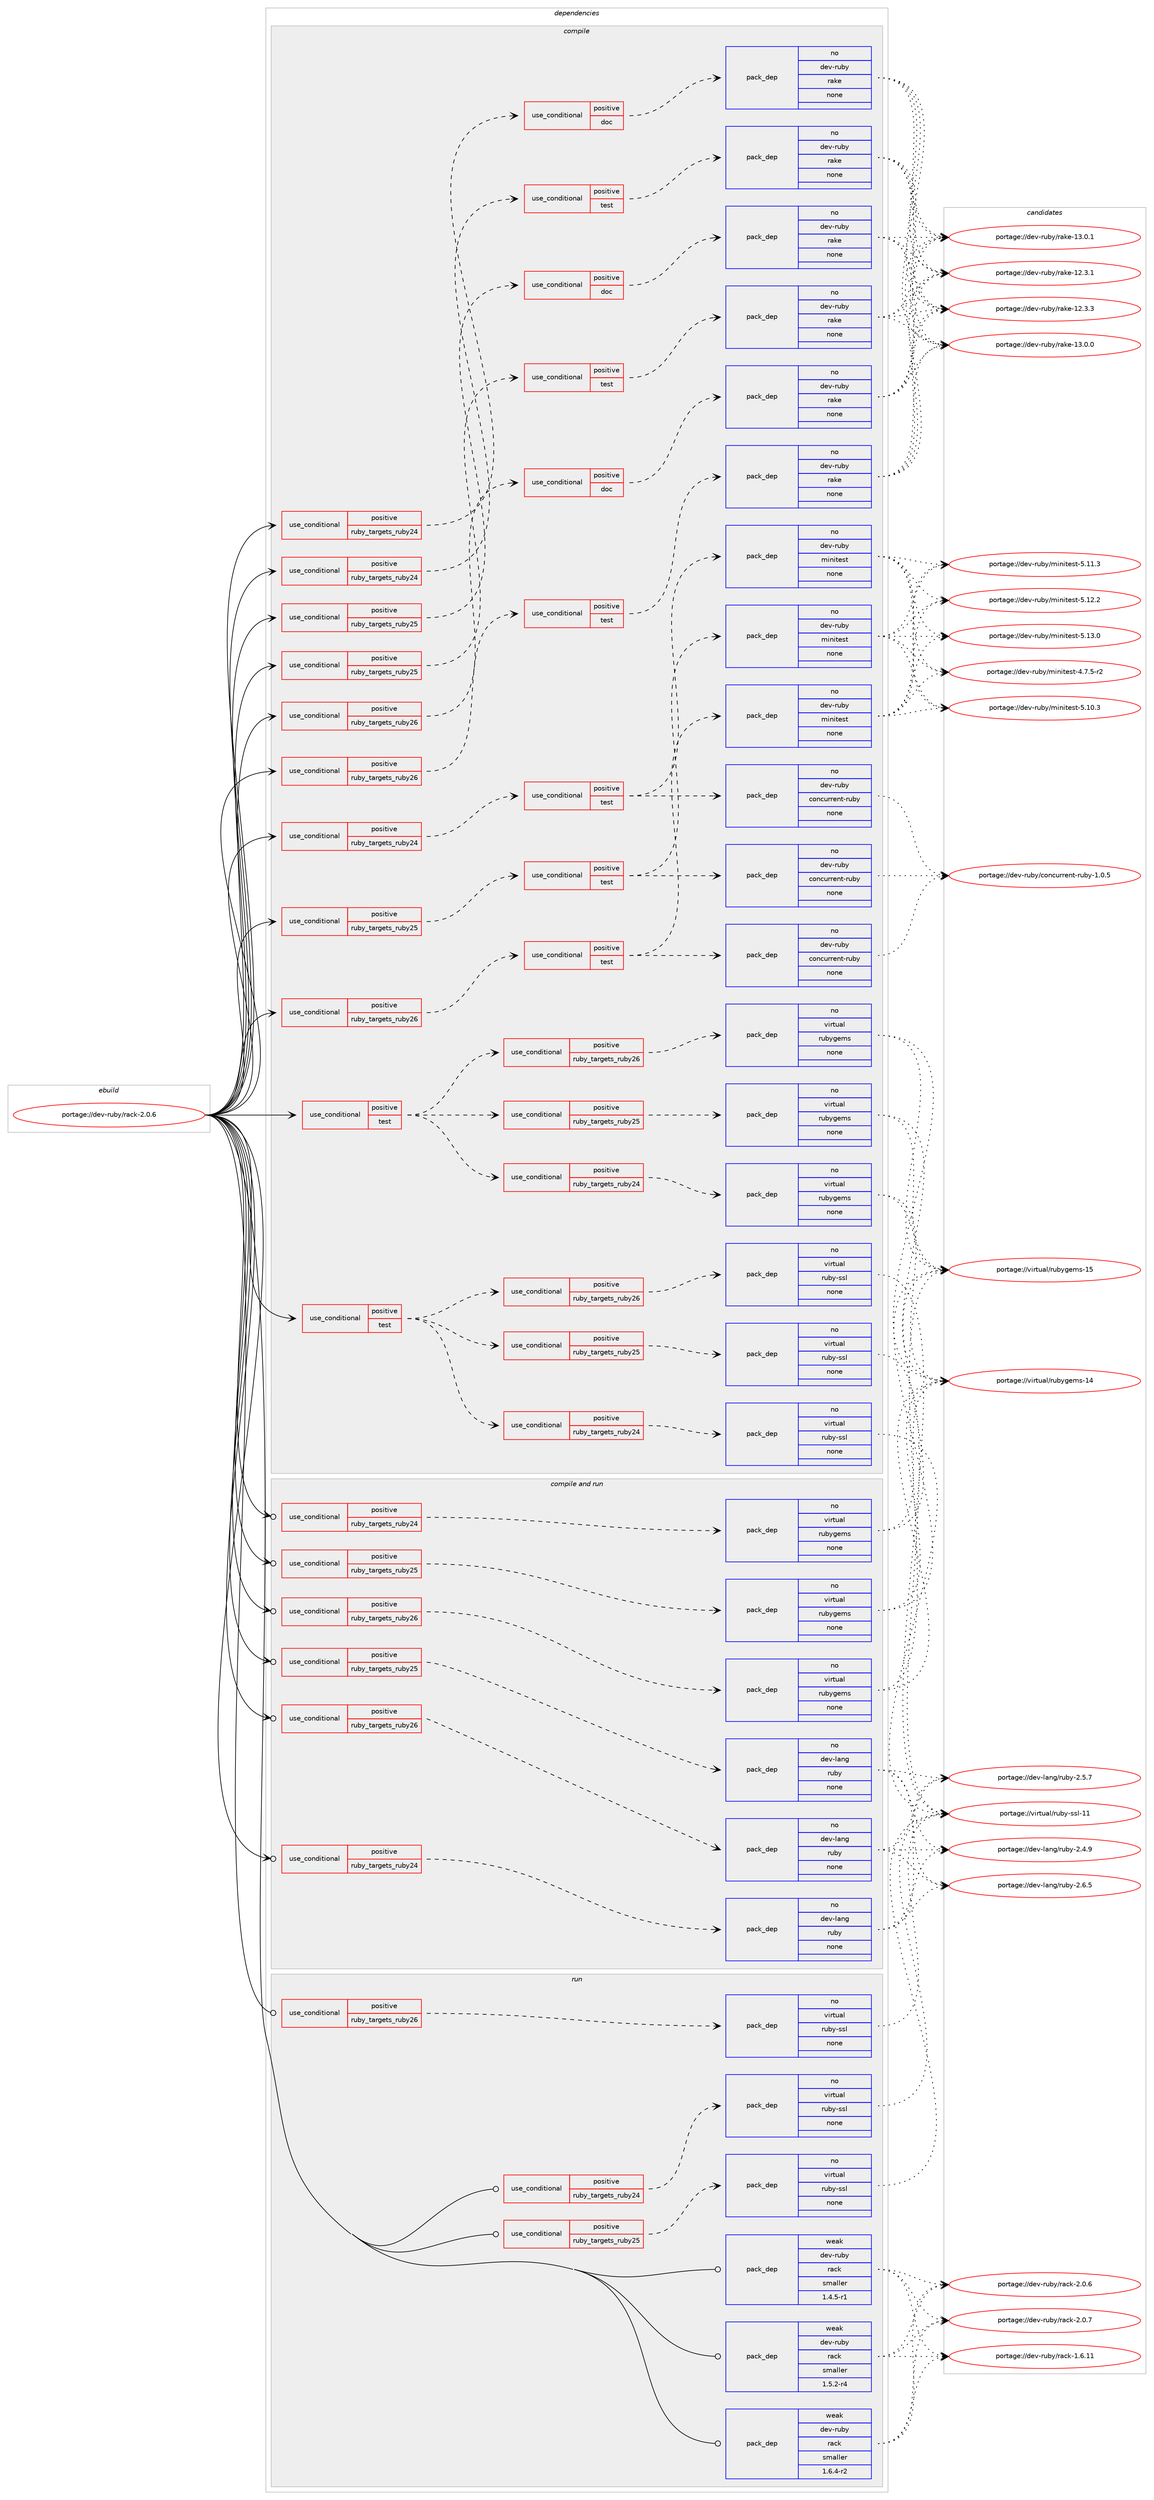 digraph prolog {

# *************
# Graph options
# *************

newrank=true;
concentrate=true;
compound=true;
graph [rankdir=LR,fontname=Helvetica,fontsize=10,ranksep=1.5];#, ranksep=2.5, nodesep=0.2];
edge  [arrowhead=vee];
node  [fontname=Helvetica,fontsize=10];

# **********
# The ebuild
# **********

subgraph cluster_leftcol {
color=gray;
rank=same;
label=<<i>ebuild</i>>;
id [label="portage://dev-ruby/rack-2.0.6", color=red, width=4, href="../dev-ruby/rack-2.0.6.svg"];
}

# ****************
# The dependencies
# ****************

subgraph cluster_midcol {
color=gray;
label=<<i>dependencies</i>>;
subgraph cluster_compile {
fillcolor="#eeeeee";
style=filled;
label=<<i>compile</i>>;
subgraph cond59707 {
dependency235460 [label=<<TABLE BORDER="0" CELLBORDER="1" CELLSPACING="0" CELLPADDING="4"><TR><TD ROWSPAN="3" CELLPADDING="10">use_conditional</TD></TR><TR><TD>positive</TD></TR><TR><TD>ruby_targets_ruby24</TD></TR></TABLE>>, shape=none, color=red];
subgraph cond59708 {
dependency235461 [label=<<TABLE BORDER="0" CELLBORDER="1" CELLSPACING="0" CELLPADDING="4"><TR><TD ROWSPAN="3" CELLPADDING="10">use_conditional</TD></TR><TR><TD>positive</TD></TR><TR><TD>doc</TD></TR></TABLE>>, shape=none, color=red];
subgraph pack172210 {
dependency235462 [label=<<TABLE BORDER="0" CELLBORDER="1" CELLSPACING="0" CELLPADDING="4" WIDTH="220"><TR><TD ROWSPAN="6" CELLPADDING="30">pack_dep</TD></TR><TR><TD WIDTH="110">no</TD></TR><TR><TD>dev-ruby</TD></TR><TR><TD>rake</TD></TR><TR><TD>none</TD></TR><TR><TD></TD></TR></TABLE>>, shape=none, color=blue];
}
dependency235461:e -> dependency235462:w [weight=20,style="dashed",arrowhead="vee"];
}
dependency235460:e -> dependency235461:w [weight=20,style="dashed",arrowhead="vee"];
}
id:e -> dependency235460:w [weight=20,style="solid",arrowhead="vee"];
subgraph cond59709 {
dependency235463 [label=<<TABLE BORDER="0" CELLBORDER="1" CELLSPACING="0" CELLPADDING="4"><TR><TD ROWSPAN="3" CELLPADDING="10">use_conditional</TD></TR><TR><TD>positive</TD></TR><TR><TD>ruby_targets_ruby24</TD></TR></TABLE>>, shape=none, color=red];
subgraph cond59710 {
dependency235464 [label=<<TABLE BORDER="0" CELLBORDER="1" CELLSPACING="0" CELLPADDING="4"><TR><TD ROWSPAN="3" CELLPADDING="10">use_conditional</TD></TR><TR><TD>positive</TD></TR><TR><TD>test</TD></TR></TABLE>>, shape=none, color=red];
subgraph pack172211 {
dependency235465 [label=<<TABLE BORDER="0" CELLBORDER="1" CELLSPACING="0" CELLPADDING="4" WIDTH="220"><TR><TD ROWSPAN="6" CELLPADDING="30">pack_dep</TD></TR><TR><TD WIDTH="110">no</TD></TR><TR><TD>dev-ruby</TD></TR><TR><TD>minitest</TD></TR><TR><TD>none</TD></TR><TR><TD></TD></TR></TABLE>>, shape=none, color=blue];
}
dependency235464:e -> dependency235465:w [weight=20,style="dashed",arrowhead="vee"];
subgraph pack172212 {
dependency235466 [label=<<TABLE BORDER="0" CELLBORDER="1" CELLSPACING="0" CELLPADDING="4" WIDTH="220"><TR><TD ROWSPAN="6" CELLPADDING="30">pack_dep</TD></TR><TR><TD WIDTH="110">no</TD></TR><TR><TD>dev-ruby</TD></TR><TR><TD>concurrent-ruby</TD></TR><TR><TD>none</TD></TR><TR><TD></TD></TR></TABLE>>, shape=none, color=blue];
}
dependency235464:e -> dependency235466:w [weight=20,style="dashed",arrowhead="vee"];
}
dependency235463:e -> dependency235464:w [weight=20,style="dashed",arrowhead="vee"];
}
id:e -> dependency235463:w [weight=20,style="solid",arrowhead="vee"];
subgraph cond59711 {
dependency235467 [label=<<TABLE BORDER="0" CELLBORDER="1" CELLSPACING="0" CELLPADDING="4"><TR><TD ROWSPAN="3" CELLPADDING="10">use_conditional</TD></TR><TR><TD>positive</TD></TR><TR><TD>ruby_targets_ruby24</TD></TR></TABLE>>, shape=none, color=red];
subgraph cond59712 {
dependency235468 [label=<<TABLE BORDER="0" CELLBORDER="1" CELLSPACING="0" CELLPADDING="4"><TR><TD ROWSPAN="3" CELLPADDING="10">use_conditional</TD></TR><TR><TD>positive</TD></TR><TR><TD>test</TD></TR></TABLE>>, shape=none, color=red];
subgraph pack172213 {
dependency235469 [label=<<TABLE BORDER="0" CELLBORDER="1" CELLSPACING="0" CELLPADDING="4" WIDTH="220"><TR><TD ROWSPAN="6" CELLPADDING="30">pack_dep</TD></TR><TR><TD WIDTH="110">no</TD></TR><TR><TD>dev-ruby</TD></TR><TR><TD>rake</TD></TR><TR><TD>none</TD></TR><TR><TD></TD></TR></TABLE>>, shape=none, color=blue];
}
dependency235468:e -> dependency235469:w [weight=20,style="dashed",arrowhead="vee"];
}
dependency235467:e -> dependency235468:w [weight=20,style="dashed",arrowhead="vee"];
}
id:e -> dependency235467:w [weight=20,style="solid",arrowhead="vee"];
subgraph cond59713 {
dependency235470 [label=<<TABLE BORDER="0" CELLBORDER="1" CELLSPACING="0" CELLPADDING="4"><TR><TD ROWSPAN="3" CELLPADDING="10">use_conditional</TD></TR><TR><TD>positive</TD></TR><TR><TD>ruby_targets_ruby25</TD></TR></TABLE>>, shape=none, color=red];
subgraph cond59714 {
dependency235471 [label=<<TABLE BORDER="0" CELLBORDER="1" CELLSPACING="0" CELLPADDING="4"><TR><TD ROWSPAN="3" CELLPADDING="10">use_conditional</TD></TR><TR><TD>positive</TD></TR><TR><TD>doc</TD></TR></TABLE>>, shape=none, color=red];
subgraph pack172214 {
dependency235472 [label=<<TABLE BORDER="0" CELLBORDER="1" CELLSPACING="0" CELLPADDING="4" WIDTH="220"><TR><TD ROWSPAN="6" CELLPADDING="30">pack_dep</TD></TR><TR><TD WIDTH="110">no</TD></TR><TR><TD>dev-ruby</TD></TR><TR><TD>rake</TD></TR><TR><TD>none</TD></TR><TR><TD></TD></TR></TABLE>>, shape=none, color=blue];
}
dependency235471:e -> dependency235472:w [weight=20,style="dashed",arrowhead="vee"];
}
dependency235470:e -> dependency235471:w [weight=20,style="dashed",arrowhead="vee"];
}
id:e -> dependency235470:w [weight=20,style="solid",arrowhead="vee"];
subgraph cond59715 {
dependency235473 [label=<<TABLE BORDER="0" CELLBORDER="1" CELLSPACING="0" CELLPADDING="4"><TR><TD ROWSPAN="3" CELLPADDING="10">use_conditional</TD></TR><TR><TD>positive</TD></TR><TR><TD>ruby_targets_ruby25</TD></TR></TABLE>>, shape=none, color=red];
subgraph cond59716 {
dependency235474 [label=<<TABLE BORDER="0" CELLBORDER="1" CELLSPACING="0" CELLPADDING="4"><TR><TD ROWSPAN="3" CELLPADDING="10">use_conditional</TD></TR><TR><TD>positive</TD></TR><TR><TD>test</TD></TR></TABLE>>, shape=none, color=red];
subgraph pack172215 {
dependency235475 [label=<<TABLE BORDER="0" CELLBORDER="1" CELLSPACING="0" CELLPADDING="4" WIDTH="220"><TR><TD ROWSPAN="6" CELLPADDING="30">pack_dep</TD></TR><TR><TD WIDTH="110">no</TD></TR><TR><TD>dev-ruby</TD></TR><TR><TD>minitest</TD></TR><TR><TD>none</TD></TR><TR><TD></TD></TR></TABLE>>, shape=none, color=blue];
}
dependency235474:e -> dependency235475:w [weight=20,style="dashed",arrowhead="vee"];
subgraph pack172216 {
dependency235476 [label=<<TABLE BORDER="0" CELLBORDER="1" CELLSPACING="0" CELLPADDING="4" WIDTH="220"><TR><TD ROWSPAN="6" CELLPADDING="30">pack_dep</TD></TR><TR><TD WIDTH="110">no</TD></TR><TR><TD>dev-ruby</TD></TR><TR><TD>concurrent-ruby</TD></TR><TR><TD>none</TD></TR><TR><TD></TD></TR></TABLE>>, shape=none, color=blue];
}
dependency235474:e -> dependency235476:w [weight=20,style="dashed",arrowhead="vee"];
}
dependency235473:e -> dependency235474:w [weight=20,style="dashed",arrowhead="vee"];
}
id:e -> dependency235473:w [weight=20,style="solid",arrowhead="vee"];
subgraph cond59717 {
dependency235477 [label=<<TABLE BORDER="0" CELLBORDER="1" CELLSPACING="0" CELLPADDING="4"><TR><TD ROWSPAN="3" CELLPADDING="10">use_conditional</TD></TR><TR><TD>positive</TD></TR><TR><TD>ruby_targets_ruby25</TD></TR></TABLE>>, shape=none, color=red];
subgraph cond59718 {
dependency235478 [label=<<TABLE BORDER="0" CELLBORDER="1" CELLSPACING="0" CELLPADDING="4"><TR><TD ROWSPAN="3" CELLPADDING="10">use_conditional</TD></TR><TR><TD>positive</TD></TR><TR><TD>test</TD></TR></TABLE>>, shape=none, color=red];
subgraph pack172217 {
dependency235479 [label=<<TABLE BORDER="0" CELLBORDER="1" CELLSPACING="0" CELLPADDING="4" WIDTH="220"><TR><TD ROWSPAN="6" CELLPADDING="30">pack_dep</TD></TR><TR><TD WIDTH="110">no</TD></TR><TR><TD>dev-ruby</TD></TR><TR><TD>rake</TD></TR><TR><TD>none</TD></TR><TR><TD></TD></TR></TABLE>>, shape=none, color=blue];
}
dependency235478:e -> dependency235479:w [weight=20,style="dashed",arrowhead="vee"];
}
dependency235477:e -> dependency235478:w [weight=20,style="dashed",arrowhead="vee"];
}
id:e -> dependency235477:w [weight=20,style="solid",arrowhead="vee"];
subgraph cond59719 {
dependency235480 [label=<<TABLE BORDER="0" CELLBORDER="1" CELLSPACING="0" CELLPADDING="4"><TR><TD ROWSPAN="3" CELLPADDING="10">use_conditional</TD></TR><TR><TD>positive</TD></TR><TR><TD>ruby_targets_ruby26</TD></TR></TABLE>>, shape=none, color=red];
subgraph cond59720 {
dependency235481 [label=<<TABLE BORDER="0" CELLBORDER="1" CELLSPACING="0" CELLPADDING="4"><TR><TD ROWSPAN="3" CELLPADDING="10">use_conditional</TD></TR><TR><TD>positive</TD></TR><TR><TD>doc</TD></TR></TABLE>>, shape=none, color=red];
subgraph pack172218 {
dependency235482 [label=<<TABLE BORDER="0" CELLBORDER="1" CELLSPACING="0" CELLPADDING="4" WIDTH="220"><TR><TD ROWSPAN="6" CELLPADDING="30">pack_dep</TD></TR><TR><TD WIDTH="110">no</TD></TR><TR><TD>dev-ruby</TD></TR><TR><TD>rake</TD></TR><TR><TD>none</TD></TR><TR><TD></TD></TR></TABLE>>, shape=none, color=blue];
}
dependency235481:e -> dependency235482:w [weight=20,style="dashed",arrowhead="vee"];
}
dependency235480:e -> dependency235481:w [weight=20,style="dashed",arrowhead="vee"];
}
id:e -> dependency235480:w [weight=20,style="solid",arrowhead="vee"];
subgraph cond59721 {
dependency235483 [label=<<TABLE BORDER="0" CELLBORDER="1" CELLSPACING="0" CELLPADDING="4"><TR><TD ROWSPAN="3" CELLPADDING="10">use_conditional</TD></TR><TR><TD>positive</TD></TR><TR><TD>ruby_targets_ruby26</TD></TR></TABLE>>, shape=none, color=red];
subgraph cond59722 {
dependency235484 [label=<<TABLE BORDER="0" CELLBORDER="1" CELLSPACING="0" CELLPADDING="4"><TR><TD ROWSPAN="3" CELLPADDING="10">use_conditional</TD></TR><TR><TD>positive</TD></TR><TR><TD>test</TD></TR></TABLE>>, shape=none, color=red];
subgraph pack172219 {
dependency235485 [label=<<TABLE BORDER="0" CELLBORDER="1" CELLSPACING="0" CELLPADDING="4" WIDTH="220"><TR><TD ROWSPAN="6" CELLPADDING="30">pack_dep</TD></TR><TR><TD WIDTH="110">no</TD></TR><TR><TD>dev-ruby</TD></TR><TR><TD>minitest</TD></TR><TR><TD>none</TD></TR><TR><TD></TD></TR></TABLE>>, shape=none, color=blue];
}
dependency235484:e -> dependency235485:w [weight=20,style="dashed",arrowhead="vee"];
subgraph pack172220 {
dependency235486 [label=<<TABLE BORDER="0" CELLBORDER="1" CELLSPACING="0" CELLPADDING="4" WIDTH="220"><TR><TD ROWSPAN="6" CELLPADDING="30">pack_dep</TD></TR><TR><TD WIDTH="110">no</TD></TR><TR><TD>dev-ruby</TD></TR><TR><TD>concurrent-ruby</TD></TR><TR><TD>none</TD></TR><TR><TD></TD></TR></TABLE>>, shape=none, color=blue];
}
dependency235484:e -> dependency235486:w [weight=20,style="dashed",arrowhead="vee"];
}
dependency235483:e -> dependency235484:w [weight=20,style="dashed",arrowhead="vee"];
}
id:e -> dependency235483:w [weight=20,style="solid",arrowhead="vee"];
subgraph cond59723 {
dependency235487 [label=<<TABLE BORDER="0" CELLBORDER="1" CELLSPACING="0" CELLPADDING="4"><TR><TD ROWSPAN="3" CELLPADDING="10">use_conditional</TD></TR><TR><TD>positive</TD></TR><TR><TD>ruby_targets_ruby26</TD></TR></TABLE>>, shape=none, color=red];
subgraph cond59724 {
dependency235488 [label=<<TABLE BORDER="0" CELLBORDER="1" CELLSPACING="0" CELLPADDING="4"><TR><TD ROWSPAN="3" CELLPADDING="10">use_conditional</TD></TR><TR><TD>positive</TD></TR><TR><TD>test</TD></TR></TABLE>>, shape=none, color=red];
subgraph pack172221 {
dependency235489 [label=<<TABLE BORDER="0" CELLBORDER="1" CELLSPACING="0" CELLPADDING="4" WIDTH="220"><TR><TD ROWSPAN="6" CELLPADDING="30">pack_dep</TD></TR><TR><TD WIDTH="110">no</TD></TR><TR><TD>dev-ruby</TD></TR><TR><TD>rake</TD></TR><TR><TD>none</TD></TR><TR><TD></TD></TR></TABLE>>, shape=none, color=blue];
}
dependency235488:e -> dependency235489:w [weight=20,style="dashed",arrowhead="vee"];
}
dependency235487:e -> dependency235488:w [weight=20,style="dashed",arrowhead="vee"];
}
id:e -> dependency235487:w [weight=20,style="solid",arrowhead="vee"];
subgraph cond59725 {
dependency235490 [label=<<TABLE BORDER="0" CELLBORDER="1" CELLSPACING="0" CELLPADDING="4"><TR><TD ROWSPAN="3" CELLPADDING="10">use_conditional</TD></TR><TR><TD>positive</TD></TR><TR><TD>test</TD></TR></TABLE>>, shape=none, color=red];
subgraph cond59726 {
dependency235491 [label=<<TABLE BORDER="0" CELLBORDER="1" CELLSPACING="0" CELLPADDING="4"><TR><TD ROWSPAN="3" CELLPADDING="10">use_conditional</TD></TR><TR><TD>positive</TD></TR><TR><TD>ruby_targets_ruby24</TD></TR></TABLE>>, shape=none, color=red];
subgraph pack172222 {
dependency235492 [label=<<TABLE BORDER="0" CELLBORDER="1" CELLSPACING="0" CELLPADDING="4" WIDTH="220"><TR><TD ROWSPAN="6" CELLPADDING="30">pack_dep</TD></TR><TR><TD WIDTH="110">no</TD></TR><TR><TD>virtual</TD></TR><TR><TD>ruby-ssl</TD></TR><TR><TD>none</TD></TR><TR><TD></TD></TR></TABLE>>, shape=none, color=blue];
}
dependency235491:e -> dependency235492:w [weight=20,style="dashed",arrowhead="vee"];
}
dependency235490:e -> dependency235491:w [weight=20,style="dashed",arrowhead="vee"];
subgraph cond59727 {
dependency235493 [label=<<TABLE BORDER="0" CELLBORDER="1" CELLSPACING="0" CELLPADDING="4"><TR><TD ROWSPAN="3" CELLPADDING="10">use_conditional</TD></TR><TR><TD>positive</TD></TR><TR><TD>ruby_targets_ruby25</TD></TR></TABLE>>, shape=none, color=red];
subgraph pack172223 {
dependency235494 [label=<<TABLE BORDER="0" CELLBORDER="1" CELLSPACING="0" CELLPADDING="4" WIDTH="220"><TR><TD ROWSPAN="6" CELLPADDING="30">pack_dep</TD></TR><TR><TD WIDTH="110">no</TD></TR><TR><TD>virtual</TD></TR><TR><TD>ruby-ssl</TD></TR><TR><TD>none</TD></TR><TR><TD></TD></TR></TABLE>>, shape=none, color=blue];
}
dependency235493:e -> dependency235494:w [weight=20,style="dashed",arrowhead="vee"];
}
dependency235490:e -> dependency235493:w [weight=20,style="dashed",arrowhead="vee"];
subgraph cond59728 {
dependency235495 [label=<<TABLE BORDER="0" CELLBORDER="1" CELLSPACING="0" CELLPADDING="4"><TR><TD ROWSPAN="3" CELLPADDING="10">use_conditional</TD></TR><TR><TD>positive</TD></TR><TR><TD>ruby_targets_ruby26</TD></TR></TABLE>>, shape=none, color=red];
subgraph pack172224 {
dependency235496 [label=<<TABLE BORDER="0" CELLBORDER="1" CELLSPACING="0" CELLPADDING="4" WIDTH="220"><TR><TD ROWSPAN="6" CELLPADDING="30">pack_dep</TD></TR><TR><TD WIDTH="110">no</TD></TR><TR><TD>virtual</TD></TR><TR><TD>ruby-ssl</TD></TR><TR><TD>none</TD></TR><TR><TD></TD></TR></TABLE>>, shape=none, color=blue];
}
dependency235495:e -> dependency235496:w [weight=20,style="dashed",arrowhead="vee"];
}
dependency235490:e -> dependency235495:w [weight=20,style="dashed",arrowhead="vee"];
}
id:e -> dependency235490:w [weight=20,style="solid",arrowhead="vee"];
subgraph cond59729 {
dependency235497 [label=<<TABLE BORDER="0" CELLBORDER="1" CELLSPACING="0" CELLPADDING="4"><TR><TD ROWSPAN="3" CELLPADDING="10">use_conditional</TD></TR><TR><TD>positive</TD></TR><TR><TD>test</TD></TR></TABLE>>, shape=none, color=red];
subgraph cond59730 {
dependency235498 [label=<<TABLE BORDER="0" CELLBORDER="1" CELLSPACING="0" CELLPADDING="4"><TR><TD ROWSPAN="3" CELLPADDING="10">use_conditional</TD></TR><TR><TD>positive</TD></TR><TR><TD>ruby_targets_ruby24</TD></TR></TABLE>>, shape=none, color=red];
subgraph pack172225 {
dependency235499 [label=<<TABLE BORDER="0" CELLBORDER="1" CELLSPACING="0" CELLPADDING="4" WIDTH="220"><TR><TD ROWSPAN="6" CELLPADDING="30">pack_dep</TD></TR><TR><TD WIDTH="110">no</TD></TR><TR><TD>virtual</TD></TR><TR><TD>rubygems</TD></TR><TR><TD>none</TD></TR><TR><TD></TD></TR></TABLE>>, shape=none, color=blue];
}
dependency235498:e -> dependency235499:w [weight=20,style="dashed",arrowhead="vee"];
}
dependency235497:e -> dependency235498:w [weight=20,style="dashed",arrowhead="vee"];
subgraph cond59731 {
dependency235500 [label=<<TABLE BORDER="0" CELLBORDER="1" CELLSPACING="0" CELLPADDING="4"><TR><TD ROWSPAN="3" CELLPADDING="10">use_conditional</TD></TR><TR><TD>positive</TD></TR><TR><TD>ruby_targets_ruby25</TD></TR></TABLE>>, shape=none, color=red];
subgraph pack172226 {
dependency235501 [label=<<TABLE BORDER="0" CELLBORDER="1" CELLSPACING="0" CELLPADDING="4" WIDTH="220"><TR><TD ROWSPAN="6" CELLPADDING="30">pack_dep</TD></TR><TR><TD WIDTH="110">no</TD></TR><TR><TD>virtual</TD></TR><TR><TD>rubygems</TD></TR><TR><TD>none</TD></TR><TR><TD></TD></TR></TABLE>>, shape=none, color=blue];
}
dependency235500:e -> dependency235501:w [weight=20,style="dashed",arrowhead="vee"];
}
dependency235497:e -> dependency235500:w [weight=20,style="dashed",arrowhead="vee"];
subgraph cond59732 {
dependency235502 [label=<<TABLE BORDER="0" CELLBORDER="1" CELLSPACING="0" CELLPADDING="4"><TR><TD ROWSPAN="3" CELLPADDING="10">use_conditional</TD></TR><TR><TD>positive</TD></TR><TR><TD>ruby_targets_ruby26</TD></TR></TABLE>>, shape=none, color=red];
subgraph pack172227 {
dependency235503 [label=<<TABLE BORDER="0" CELLBORDER="1" CELLSPACING="0" CELLPADDING="4" WIDTH="220"><TR><TD ROWSPAN="6" CELLPADDING="30">pack_dep</TD></TR><TR><TD WIDTH="110">no</TD></TR><TR><TD>virtual</TD></TR><TR><TD>rubygems</TD></TR><TR><TD>none</TD></TR><TR><TD></TD></TR></TABLE>>, shape=none, color=blue];
}
dependency235502:e -> dependency235503:w [weight=20,style="dashed",arrowhead="vee"];
}
dependency235497:e -> dependency235502:w [weight=20,style="dashed",arrowhead="vee"];
}
id:e -> dependency235497:w [weight=20,style="solid",arrowhead="vee"];
}
subgraph cluster_compileandrun {
fillcolor="#eeeeee";
style=filled;
label=<<i>compile and run</i>>;
subgraph cond59733 {
dependency235504 [label=<<TABLE BORDER="0" CELLBORDER="1" CELLSPACING="0" CELLPADDING="4"><TR><TD ROWSPAN="3" CELLPADDING="10">use_conditional</TD></TR><TR><TD>positive</TD></TR><TR><TD>ruby_targets_ruby24</TD></TR></TABLE>>, shape=none, color=red];
subgraph pack172228 {
dependency235505 [label=<<TABLE BORDER="0" CELLBORDER="1" CELLSPACING="0" CELLPADDING="4" WIDTH="220"><TR><TD ROWSPAN="6" CELLPADDING="30">pack_dep</TD></TR><TR><TD WIDTH="110">no</TD></TR><TR><TD>dev-lang</TD></TR><TR><TD>ruby</TD></TR><TR><TD>none</TD></TR><TR><TD></TD></TR></TABLE>>, shape=none, color=blue];
}
dependency235504:e -> dependency235505:w [weight=20,style="dashed",arrowhead="vee"];
}
id:e -> dependency235504:w [weight=20,style="solid",arrowhead="odotvee"];
subgraph cond59734 {
dependency235506 [label=<<TABLE BORDER="0" CELLBORDER="1" CELLSPACING="0" CELLPADDING="4"><TR><TD ROWSPAN="3" CELLPADDING="10">use_conditional</TD></TR><TR><TD>positive</TD></TR><TR><TD>ruby_targets_ruby24</TD></TR></TABLE>>, shape=none, color=red];
subgraph pack172229 {
dependency235507 [label=<<TABLE BORDER="0" CELLBORDER="1" CELLSPACING="0" CELLPADDING="4" WIDTH="220"><TR><TD ROWSPAN="6" CELLPADDING="30">pack_dep</TD></TR><TR><TD WIDTH="110">no</TD></TR><TR><TD>virtual</TD></TR><TR><TD>rubygems</TD></TR><TR><TD>none</TD></TR><TR><TD></TD></TR></TABLE>>, shape=none, color=blue];
}
dependency235506:e -> dependency235507:w [weight=20,style="dashed",arrowhead="vee"];
}
id:e -> dependency235506:w [weight=20,style="solid",arrowhead="odotvee"];
subgraph cond59735 {
dependency235508 [label=<<TABLE BORDER="0" CELLBORDER="1" CELLSPACING="0" CELLPADDING="4"><TR><TD ROWSPAN="3" CELLPADDING="10">use_conditional</TD></TR><TR><TD>positive</TD></TR><TR><TD>ruby_targets_ruby25</TD></TR></TABLE>>, shape=none, color=red];
subgraph pack172230 {
dependency235509 [label=<<TABLE BORDER="0" CELLBORDER="1" CELLSPACING="0" CELLPADDING="4" WIDTH="220"><TR><TD ROWSPAN="6" CELLPADDING="30">pack_dep</TD></TR><TR><TD WIDTH="110">no</TD></TR><TR><TD>dev-lang</TD></TR><TR><TD>ruby</TD></TR><TR><TD>none</TD></TR><TR><TD></TD></TR></TABLE>>, shape=none, color=blue];
}
dependency235508:e -> dependency235509:w [weight=20,style="dashed",arrowhead="vee"];
}
id:e -> dependency235508:w [weight=20,style="solid",arrowhead="odotvee"];
subgraph cond59736 {
dependency235510 [label=<<TABLE BORDER="0" CELLBORDER="1" CELLSPACING="0" CELLPADDING="4"><TR><TD ROWSPAN="3" CELLPADDING="10">use_conditional</TD></TR><TR><TD>positive</TD></TR><TR><TD>ruby_targets_ruby25</TD></TR></TABLE>>, shape=none, color=red];
subgraph pack172231 {
dependency235511 [label=<<TABLE BORDER="0" CELLBORDER="1" CELLSPACING="0" CELLPADDING="4" WIDTH="220"><TR><TD ROWSPAN="6" CELLPADDING="30">pack_dep</TD></TR><TR><TD WIDTH="110">no</TD></TR><TR><TD>virtual</TD></TR><TR><TD>rubygems</TD></TR><TR><TD>none</TD></TR><TR><TD></TD></TR></TABLE>>, shape=none, color=blue];
}
dependency235510:e -> dependency235511:w [weight=20,style="dashed",arrowhead="vee"];
}
id:e -> dependency235510:w [weight=20,style="solid",arrowhead="odotvee"];
subgraph cond59737 {
dependency235512 [label=<<TABLE BORDER="0" CELLBORDER="1" CELLSPACING="0" CELLPADDING="4"><TR><TD ROWSPAN="3" CELLPADDING="10">use_conditional</TD></TR><TR><TD>positive</TD></TR><TR><TD>ruby_targets_ruby26</TD></TR></TABLE>>, shape=none, color=red];
subgraph pack172232 {
dependency235513 [label=<<TABLE BORDER="0" CELLBORDER="1" CELLSPACING="0" CELLPADDING="4" WIDTH="220"><TR><TD ROWSPAN="6" CELLPADDING="30">pack_dep</TD></TR><TR><TD WIDTH="110">no</TD></TR><TR><TD>dev-lang</TD></TR><TR><TD>ruby</TD></TR><TR><TD>none</TD></TR><TR><TD></TD></TR></TABLE>>, shape=none, color=blue];
}
dependency235512:e -> dependency235513:w [weight=20,style="dashed",arrowhead="vee"];
}
id:e -> dependency235512:w [weight=20,style="solid",arrowhead="odotvee"];
subgraph cond59738 {
dependency235514 [label=<<TABLE BORDER="0" CELLBORDER="1" CELLSPACING="0" CELLPADDING="4"><TR><TD ROWSPAN="3" CELLPADDING="10">use_conditional</TD></TR><TR><TD>positive</TD></TR><TR><TD>ruby_targets_ruby26</TD></TR></TABLE>>, shape=none, color=red];
subgraph pack172233 {
dependency235515 [label=<<TABLE BORDER="0" CELLBORDER="1" CELLSPACING="0" CELLPADDING="4" WIDTH="220"><TR><TD ROWSPAN="6" CELLPADDING="30">pack_dep</TD></TR><TR><TD WIDTH="110">no</TD></TR><TR><TD>virtual</TD></TR><TR><TD>rubygems</TD></TR><TR><TD>none</TD></TR><TR><TD></TD></TR></TABLE>>, shape=none, color=blue];
}
dependency235514:e -> dependency235515:w [weight=20,style="dashed",arrowhead="vee"];
}
id:e -> dependency235514:w [weight=20,style="solid",arrowhead="odotvee"];
}
subgraph cluster_run {
fillcolor="#eeeeee";
style=filled;
label=<<i>run</i>>;
subgraph cond59739 {
dependency235516 [label=<<TABLE BORDER="0" CELLBORDER="1" CELLSPACING="0" CELLPADDING="4"><TR><TD ROWSPAN="3" CELLPADDING="10">use_conditional</TD></TR><TR><TD>positive</TD></TR><TR><TD>ruby_targets_ruby24</TD></TR></TABLE>>, shape=none, color=red];
subgraph pack172234 {
dependency235517 [label=<<TABLE BORDER="0" CELLBORDER="1" CELLSPACING="0" CELLPADDING="4" WIDTH="220"><TR><TD ROWSPAN="6" CELLPADDING="30">pack_dep</TD></TR><TR><TD WIDTH="110">no</TD></TR><TR><TD>virtual</TD></TR><TR><TD>ruby-ssl</TD></TR><TR><TD>none</TD></TR><TR><TD></TD></TR></TABLE>>, shape=none, color=blue];
}
dependency235516:e -> dependency235517:w [weight=20,style="dashed",arrowhead="vee"];
}
id:e -> dependency235516:w [weight=20,style="solid",arrowhead="odot"];
subgraph cond59740 {
dependency235518 [label=<<TABLE BORDER="0" CELLBORDER="1" CELLSPACING="0" CELLPADDING="4"><TR><TD ROWSPAN="3" CELLPADDING="10">use_conditional</TD></TR><TR><TD>positive</TD></TR><TR><TD>ruby_targets_ruby25</TD></TR></TABLE>>, shape=none, color=red];
subgraph pack172235 {
dependency235519 [label=<<TABLE BORDER="0" CELLBORDER="1" CELLSPACING="0" CELLPADDING="4" WIDTH="220"><TR><TD ROWSPAN="6" CELLPADDING="30">pack_dep</TD></TR><TR><TD WIDTH="110">no</TD></TR><TR><TD>virtual</TD></TR><TR><TD>ruby-ssl</TD></TR><TR><TD>none</TD></TR><TR><TD></TD></TR></TABLE>>, shape=none, color=blue];
}
dependency235518:e -> dependency235519:w [weight=20,style="dashed",arrowhead="vee"];
}
id:e -> dependency235518:w [weight=20,style="solid",arrowhead="odot"];
subgraph cond59741 {
dependency235520 [label=<<TABLE BORDER="0" CELLBORDER="1" CELLSPACING="0" CELLPADDING="4"><TR><TD ROWSPAN="3" CELLPADDING="10">use_conditional</TD></TR><TR><TD>positive</TD></TR><TR><TD>ruby_targets_ruby26</TD></TR></TABLE>>, shape=none, color=red];
subgraph pack172236 {
dependency235521 [label=<<TABLE BORDER="0" CELLBORDER="1" CELLSPACING="0" CELLPADDING="4" WIDTH="220"><TR><TD ROWSPAN="6" CELLPADDING="30">pack_dep</TD></TR><TR><TD WIDTH="110">no</TD></TR><TR><TD>virtual</TD></TR><TR><TD>ruby-ssl</TD></TR><TR><TD>none</TD></TR><TR><TD></TD></TR></TABLE>>, shape=none, color=blue];
}
dependency235520:e -> dependency235521:w [weight=20,style="dashed",arrowhead="vee"];
}
id:e -> dependency235520:w [weight=20,style="solid",arrowhead="odot"];
subgraph pack172237 {
dependency235522 [label=<<TABLE BORDER="0" CELLBORDER="1" CELLSPACING="0" CELLPADDING="4" WIDTH="220"><TR><TD ROWSPAN="6" CELLPADDING="30">pack_dep</TD></TR><TR><TD WIDTH="110">weak</TD></TR><TR><TD>dev-ruby</TD></TR><TR><TD>rack</TD></TR><TR><TD>smaller</TD></TR><TR><TD>1.4.5-r1</TD></TR></TABLE>>, shape=none, color=blue];
}
id:e -> dependency235522:w [weight=20,style="solid",arrowhead="odot"];
subgraph pack172238 {
dependency235523 [label=<<TABLE BORDER="0" CELLBORDER="1" CELLSPACING="0" CELLPADDING="4" WIDTH="220"><TR><TD ROWSPAN="6" CELLPADDING="30">pack_dep</TD></TR><TR><TD WIDTH="110">weak</TD></TR><TR><TD>dev-ruby</TD></TR><TR><TD>rack</TD></TR><TR><TD>smaller</TD></TR><TR><TD>1.5.2-r4</TD></TR></TABLE>>, shape=none, color=blue];
}
id:e -> dependency235523:w [weight=20,style="solid",arrowhead="odot"];
subgraph pack172239 {
dependency235524 [label=<<TABLE BORDER="0" CELLBORDER="1" CELLSPACING="0" CELLPADDING="4" WIDTH="220"><TR><TD ROWSPAN="6" CELLPADDING="30">pack_dep</TD></TR><TR><TD WIDTH="110">weak</TD></TR><TR><TD>dev-ruby</TD></TR><TR><TD>rack</TD></TR><TR><TD>smaller</TD></TR><TR><TD>1.6.4-r2</TD></TR></TABLE>>, shape=none, color=blue];
}
id:e -> dependency235524:w [weight=20,style="solid",arrowhead="odot"];
}
}

# **************
# The candidates
# **************

subgraph cluster_choices {
rank=same;
color=gray;
label=<<i>candidates</i>>;

subgraph choice172210 {
color=black;
nodesep=1;
choiceportage1001011184511411798121471149710710145495046514649 [label="portage://dev-ruby/rake-12.3.1", color=red, width=4,href="../dev-ruby/rake-12.3.1.svg"];
choiceportage1001011184511411798121471149710710145495046514651 [label="portage://dev-ruby/rake-12.3.3", color=red, width=4,href="../dev-ruby/rake-12.3.3.svg"];
choiceportage1001011184511411798121471149710710145495146484648 [label="portage://dev-ruby/rake-13.0.0", color=red, width=4,href="../dev-ruby/rake-13.0.0.svg"];
choiceportage1001011184511411798121471149710710145495146484649 [label="portage://dev-ruby/rake-13.0.1", color=red, width=4,href="../dev-ruby/rake-13.0.1.svg"];
dependency235462:e -> choiceportage1001011184511411798121471149710710145495046514649:w [style=dotted,weight="100"];
dependency235462:e -> choiceportage1001011184511411798121471149710710145495046514651:w [style=dotted,weight="100"];
dependency235462:e -> choiceportage1001011184511411798121471149710710145495146484648:w [style=dotted,weight="100"];
dependency235462:e -> choiceportage1001011184511411798121471149710710145495146484649:w [style=dotted,weight="100"];
}
subgraph choice172211 {
color=black;
nodesep=1;
choiceportage1001011184511411798121471091051101051161011151164552465546534511450 [label="portage://dev-ruby/minitest-4.7.5-r2", color=red, width=4,href="../dev-ruby/minitest-4.7.5-r2.svg"];
choiceportage10010111845114117981214710910511010511610111511645534649484651 [label="portage://dev-ruby/minitest-5.10.3", color=red, width=4,href="../dev-ruby/minitest-5.10.3.svg"];
choiceportage10010111845114117981214710910511010511610111511645534649494651 [label="portage://dev-ruby/minitest-5.11.3", color=red, width=4,href="../dev-ruby/minitest-5.11.3.svg"];
choiceportage10010111845114117981214710910511010511610111511645534649504650 [label="portage://dev-ruby/minitest-5.12.2", color=red, width=4,href="../dev-ruby/minitest-5.12.2.svg"];
choiceportage10010111845114117981214710910511010511610111511645534649514648 [label="portage://dev-ruby/minitest-5.13.0", color=red, width=4,href="../dev-ruby/minitest-5.13.0.svg"];
dependency235465:e -> choiceportage1001011184511411798121471091051101051161011151164552465546534511450:w [style=dotted,weight="100"];
dependency235465:e -> choiceportage10010111845114117981214710910511010511610111511645534649484651:w [style=dotted,weight="100"];
dependency235465:e -> choiceportage10010111845114117981214710910511010511610111511645534649494651:w [style=dotted,weight="100"];
dependency235465:e -> choiceportage10010111845114117981214710910511010511610111511645534649504650:w [style=dotted,weight="100"];
dependency235465:e -> choiceportage10010111845114117981214710910511010511610111511645534649514648:w [style=dotted,weight="100"];
}
subgraph choice172212 {
color=black;
nodesep=1;
choiceportage10010111845114117981214799111110991171141141011101164511411798121454946484653 [label="portage://dev-ruby/concurrent-ruby-1.0.5", color=red, width=4,href="../dev-ruby/concurrent-ruby-1.0.5.svg"];
dependency235466:e -> choiceportage10010111845114117981214799111110991171141141011101164511411798121454946484653:w [style=dotted,weight="100"];
}
subgraph choice172213 {
color=black;
nodesep=1;
choiceportage1001011184511411798121471149710710145495046514649 [label="portage://dev-ruby/rake-12.3.1", color=red, width=4,href="../dev-ruby/rake-12.3.1.svg"];
choiceportage1001011184511411798121471149710710145495046514651 [label="portage://dev-ruby/rake-12.3.3", color=red, width=4,href="../dev-ruby/rake-12.3.3.svg"];
choiceportage1001011184511411798121471149710710145495146484648 [label="portage://dev-ruby/rake-13.0.0", color=red, width=4,href="../dev-ruby/rake-13.0.0.svg"];
choiceportage1001011184511411798121471149710710145495146484649 [label="portage://dev-ruby/rake-13.0.1", color=red, width=4,href="../dev-ruby/rake-13.0.1.svg"];
dependency235469:e -> choiceportage1001011184511411798121471149710710145495046514649:w [style=dotted,weight="100"];
dependency235469:e -> choiceportage1001011184511411798121471149710710145495046514651:w [style=dotted,weight="100"];
dependency235469:e -> choiceportage1001011184511411798121471149710710145495146484648:w [style=dotted,weight="100"];
dependency235469:e -> choiceportage1001011184511411798121471149710710145495146484649:w [style=dotted,weight="100"];
}
subgraph choice172214 {
color=black;
nodesep=1;
choiceportage1001011184511411798121471149710710145495046514649 [label="portage://dev-ruby/rake-12.3.1", color=red, width=4,href="../dev-ruby/rake-12.3.1.svg"];
choiceportage1001011184511411798121471149710710145495046514651 [label="portage://dev-ruby/rake-12.3.3", color=red, width=4,href="../dev-ruby/rake-12.3.3.svg"];
choiceportage1001011184511411798121471149710710145495146484648 [label="portage://dev-ruby/rake-13.0.0", color=red, width=4,href="../dev-ruby/rake-13.0.0.svg"];
choiceportage1001011184511411798121471149710710145495146484649 [label="portage://dev-ruby/rake-13.0.1", color=red, width=4,href="../dev-ruby/rake-13.0.1.svg"];
dependency235472:e -> choiceportage1001011184511411798121471149710710145495046514649:w [style=dotted,weight="100"];
dependency235472:e -> choiceportage1001011184511411798121471149710710145495046514651:w [style=dotted,weight="100"];
dependency235472:e -> choiceportage1001011184511411798121471149710710145495146484648:w [style=dotted,weight="100"];
dependency235472:e -> choiceportage1001011184511411798121471149710710145495146484649:w [style=dotted,weight="100"];
}
subgraph choice172215 {
color=black;
nodesep=1;
choiceportage1001011184511411798121471091051101051161011151164552465546534511450 [label="portage://dev-ruby/minitest-4.7.5-r2", color=red, width=4,href="../dev-ruby/minitest-4.7.5-r2.svg"];
choiceportage10010111845114117981214710910511010511610111511645534649484651 [label="portage://dev-ruby/minitest-5.10.3", color=red, width=4,href="../dev-ruby/minitest-5.10.3.svg"];
choiceportage10010111845114117981214710910511010511610111511645534649494651 [label="portage://dev-ruby/minitest-5.11.3", color=red, width=4,href="../dev-ruby/minitest-5.11.3.svg"];
choiceportage10010111845114117981214710910511010511610111511645534649504650 [label="portage://dev-ruby/minitest-5.12.2", color=red, width=4,href="../dev-ruby/minitest-5.12.2.svg"];
choiceportage10010111845114117981214710910511010511610111511645534649514648 [label="portage://dev-ruby/minitest-5.13.0", color=red, width=4,href="../dev-ruby/minitest-5.13.0.svg"];
dependency235475:e -> choiceportage1001011184511411798121471091051101051161011151164552465546534511450:w [style=dotted,weight="100"];
dependency235475:e -> choiceportage10010111845114117981214710910511010511610111511645534649484651:w [style=dotted,weight="100"];
dependency235475:e -> choiceportage10010111845114117981214710910511010511610111511645534649494651:w [style=dotted,weight="100"];
dependency235475:e -> choiceportage10010111845114117981214710910511010511610111511645534649504650:w [style=dotted,weight="100"];
dependency235475:e -> choiceportage10010111845114117981214710910511010511610111511645534649514648:w [style=dotted,weight="100"];
}
subgraph choice172216 {
color=black;
nodesep=1;
choiceportage10010111845114117981214799111110991171141141011101164511411798121454946484653 [label="portage://dev-ruby/concurrent-ruby-1.0.5", color=red, width=4,href="../dev-ruby/concurrent-ruby-1.0.5.svg"];
dependency235476:e -> choiceportage10010111845114117981214799111110991171141141011101164511411798121454946484653:w [style=dotted,weight="100"];
}
subgraph choice172217 {
color=black;
nodesep=1;
choiceportage1001011184511411798121471149710710145495046514649 [label="portage://dev-ruby/rake-12.3.1", color=red, width=4,href="../dev-ruby/rake-12.3.1.svg"];
choiceportage1001011184511411798121471149710710145495046514651 [label="portage://dev-ruby/rake-12.3.3", color=red, width=4,href="../dev-ruby/rake-12.3.3.svg"];
choiceportage1001011184511411798121471149710710145495146484648 [label="portage://dev-ruby/rake-13.0.0", color=red, width=4,href="../dev-ruby/rake-13.0.0.svg"];
choiceportage1001011184511411798121471149710710145495146484649 [label="portage://dev-ruby/rake-13.0.1", color=red, width=4,href="../dev-ruby/rake-13.0.1.svg"];
dependency235479:e -> choiceportage1001011184511411798121471149710710145495046514649:w [style=dotted,weight="100"];
dependency235479:e -> choiceportage1001011184511411798121471149710710145495046514651:w [style=dotted,weight="100"];
dependency235479:e -> choiceportage1001011184511411798121471149710710145495146484648:w [style=dotted,weight="100"];
dependency235479:e -> choiceportage1001011184511411798121471149710710145495146484649:w [style=dotted,weight="100"];
}
subgraph choice172218 {
color=black;
nodesep=1;
choiceportage1001011184511411798121471149710710145495046514649 [label="portage://dev-ruby/rake-12.3.1", color=red, width=4,href="../dev-ruby/rake-12.3.1.svg"];
choiceportage1001011184511411798121471149710710145495046514651 [label="portage://dev-ruby/rake-12.3.3", color=red, width=4,href="../dev-ruby/rake-12.3.3.svg"];
choiceportage1001011184511411798121471149710710145495146484648 [label="portage://dev-ruby/rake-13.0.0", color=red, width=4,href="../dev-ruby/rake-13.0.0.svg"];
choiceportage1001011184511411798121471149710710145495146484649 [label="portage://dev-ruby/rake-13.0.1", color=red, width=4,href="../dev-ruby/rake-13.0.1.svg"];
dependency235482:e -> choiceportage1001011184511411798121471149710710145495046514649:w [style=dotted,weight="100"];
dependency235482:e -> choiceportage1001011184511411798121471149710710145495046514651:w [style=dotted,weight="100"];
dependency235482:e -> choiceportage1001011184511411798121471149710710145495146484648:w [style=dotted,weight="100"];
dependency235482:e -> choiceportage1001011184511411798121471149710710145495146484649:w [style=dotted,weight="100"];
}
subgraph choice172219 {
color=black;
nodesep=1;
choiceportage1001011184511411798121471091051101051161011151164552465546534511450 [label="portage://dev-ruby/minitest-4.7.5-r2", color=red, width=4,href="../dev-ruby/minitest-4.7.5-r2.svg"];
choiceportage10010111845114117981214710910511010511610111511645534649484651 [label="portage://dev-ruby/minitest-5.10.3", color=red, width=4,href="../dev-ruby/minitest-5.10.3.svg"];
choiceportage10010111845114117981214710910511010511610111511645534649494651 [label="portage://dev-ruby/minitest-5.11.3", color=red, width=4,href="../dev-ruby/minitest-5.11.3.svg"];
choiceportage10010111845114117981214710910511010511610111511645534649504650 [label="portage://dev-ruby/minitest-5.12.2", color=red, width=4,href="../dev-ruby/minitest-5.12.2.svg"];
choiceportage10010111845114117981214710910511010511610111511645534649514648 [label="portage://dev-ruby/minitest-5.13.0", color=red, width=4,href="../dev-ruby/minitest-5.13.0.svg"];
dependency235485:e -> choiceportage1001011184511411798121471091051101051161011151164552465546534511450:w [style=dotted,weight="100"];
dependency235485:e -> choiceportage10010111845114117981214710910511010511610111511645534649484651:w [style=dotted,weight="100"];
dependency235485:e -> choiceportage10010111845114117981214710910511010511610111511645534649494651:w [style=dotted,weight="100"];
dependency235485:e -> choiceportage10010111845114117981214710910511010511610111511645534649504650:w [style=dotted,weight="100"];
dependency235485:e -> choiceportage10010111845114117981214710910511010511610111511645534649514648:w [style=dotted,weight="100"];
}
subgraph choice172220 {
color=black;
nodesep=1;
choiceportage10010111845114117981214799111110991171141141011101164511411798121454946484653 [label="portage://dev-ruby/concurrent-ruby-1.0.5", color=red, width=4,href="../dev-ruby/concurrent-ruby-1.0.5.svg"];
dependency235486:e -> choiceportage10010111845114117981214799111110991171141141011101164511411798121454946484653:w [style=dotted,weight="100"];
}
subgraph choice172221 {
color=black;
nodesep=1;
choiceportage1001011184511411798121471149710710145495046514649 [label="portage://dev-ruby/rake-12.3.1", color=red, width=4,href="../dev-ruby/rake-12.3.1.svg"];
choiceportage1001011184511411798121471149710710145495046514651 [label="portage://dev-ruby/rake-12.3.3", color=red, width=4,href="../dev-ruby/rake-12.3.3.svg"];
choiceportage1001011184511411798121471149710710145495146484648 [label="portage://dev-ruby/rake-13.0.0", color=red, width=4,href="../dev-ruby/rake-13.0.0.svg"];
choiceportage1001011184511411798121471149710710145495146484649 [label="portage://dev-ruby/rake-13.0.1", color=red, width=4,href="../dev-ruby/rake-13.0.1.svg"];
dependency235489:e -> choiceportage1001011184511411798121471149710710145495046514649:w [style=dotted,weight="100"];
dependency235489:e -> choiceportage1001011184511411798121471149710710145495046514651:w [style=dotted,weight="100"];
dependency235489:e -> choiceportage1001011184511411798121471149710710145495146484648:w [style=dotted,weight="100"];
dependency235489:e -> choiceportage1001011184511411798121471149710710145495146484649:w [style=dotted,weight="100"];
}
subgraph choice172222 {
color=black;
nodesep=1;
choiceportage11810511411611797108471141179812145115115108454949 [label="portage://virtual/ruby-ssl-11", color=red, width=4,href="../virtual/ruby-ssl-11.svg"];
dependency235492:e -> choiceportage11810511411611797108471141179812145115115108454949:w [style=dotted,weight="100"];
}
subgraph choice172223 {
color=black;
nodesep=1;
choiceportage11810511411611797108471141179812145115115108454949 [label="portage://virtual/ruby-ssl-11", color=red, width=4,href="../virtual/ruby-ssl-11.svg"];
dependency235494:e -> choiceportage11810511411611797108471141179812145115115108454949:w [style=dotted,weight="100"];
}
subgraph choice172224 {
color=black;
nodesep=1;
choiceportage11810511411611797108471141179812145115115108454949 [label="portage://virtual/ruby-ssl-11", color=red, width=4,href="../virtual/ruby-ssl-11.svg"];
dependency235496:e -> choiceportage11810511411611797108471141179812145115115108454949:w [style=dotted,weight="100"];
}
subgraph choice172225 {
color=black;
nodesep=1;
choiceportage118105114116117971084711411798121103101109115454952 [label="portage://virtual/rubygems-14", color=red, width=4,href="../virtual/rubygems-14.svg"];
choiceportage118105114116117971084711411798121103101109115454953 [label="portage://virtual/rubygems-15", color=red, width=4,href="../virtual/rubygems-15.svg"];
dependency235499:e -> choiceportage118105114116117971084711411798121103101109115454952:w [style=dotted,weight="100"];
dependency235499:e -> choiceportage118105114116117971084711411798121103101109115454953:w [style=dotted,weight="100"];
}
subgraph choice172226 {
color=black;
nodesep=1;
choiceportage118105114116117971084711411798121103101109115454952 [label="portage://virtual/rubygems-14", color=red, width=4,href="../virtual/rubygems-14.svg"];
choiceportage118105114116117971084711411798121103101109115454953 [label="portage://virtual/rubygems-15", color=red, width=4,href="../virtual/rubygems-15.svg"];
dependency235501:e -> choiceportage118105114116117971084711411798121103101109115454952:w [style=dotted,weight="100"];
dependency235501:e -> choiceportage118105114116117971084711411798121103101109115454953:w [style=dotted,weight="100"];
}
subgraph choice172227 {
color=black;
nodesep=1;
choiceportage118105114116117971084711411798121103101109115454952 [label="portage://virtual/rubygems-14", color=red, width=4,href="../virtual/rubygems-14.svg"];
choiceportage118105114116117971084711411798121103101109115454953 [label="portage://virtual/rubygems-15", color=red, width=4,href="../virtual/rubygems-15.svg"];
dependency235503:e -> choiceportage118105114116117971084711411798121103101109115454952:w [style=dotted,weight="100"];
dependency235503:e -> choiceportage118105114116117971084711411798121103101109115454953:w [style=dotted,weight="100"];
}
subgraph choice172228 {
color=black;
nodesep=1;
choiceportage10010111845108971101034711411798121455046524657 [label="portage://dev-lang/ruby-2.4.9", color=red, width=4,href="../dev-lang/ruby-2.4.9.svg"];
choiceportage10010111845108971101034711411798121455046534655 [label="portage://dev-lang/ruby-2.5.7", color=red, width=4,href="../dev-lang/ruby-2.5.7.svg"];
choiceportage10010111845108971101034711411798121455046544653 [label="portage://dev-lang/ruby-2.6.5", color=red, width=4,href="../dev-lang/ruby-2.6.5.svg"];
dependency235505:e -> choiceportage10010111845108971101034711411798121455046524657:w [style=dotted,weight="100"];
dependency235505:e -> choiceportage10010111845108971101034711411798121455046534655:w [style=dotted,weight="100"];
dependency235505:e -> choiceportage10010111845108971101034711411798121455046544653:w [style=dotted,weight="100"];
}
subgraph choice172229 {
color=black;
nodesep=1;
choiceportage118105114116117971084711411798121103101109115454952 [label="portage://virtual/rubygems-14", color=red, width=4,href="../virtual/rubygems-14.svg"];
choiceportage118105114116117971084711411798121103101109115454953 [label="portage://virtual/rubygems-15", color=red, width=4,href="../virtual/rubygems-15.svg"];
dependency235507:e -> choiceportage118105114116117971084711411798121103101109115454952:w [style=dotted,weight="100"];
dependency235507:e -> choiceportage118105114116117971084711411798121103101109115454953:w [style=dotted,weight="100"];
}
subgraph choice172230 {
color=black;
nodesep=1;
choiceportage10010111845108971101034711411798121455046524657 [label="portage://dev-lang/ruby-2.4.9", color=red, width=4,href="../dev-lang/ruby-2.4.9.svg"];
choiceportage10010111845108971101034711411798121455046534655 [label="portage://dev-lang/ruby-2.5.7", color=red, width=4,href="../dev-lang/ruby-2.5.7.svg"];
choiceportage10010111845108971101034711411798121455046544653 [label="portage://dev-lang/ruby-2.6.5", color=red, width=4,href="../dev-lang/ruby-2.6.5.svg"];
dependency235509:e -> choiceportage10010111845108971101034711411798121455046524657:w [style=dotted,weight="100"];
dependency235509:e -> choiceportage10010111845108971101034711411798121455046534655:w [style=dotted,weight="100"];
dependency235509:e -> choiceportage10010111845108971101034711411798121455046544653:w [style=dotted,weight="100"];
}
subgraph choice172231 {
color=black;
nodesep=1;
choiceportage118105114116117971084711411798121103101109115454952 [label="portage://virtual/rubygems-14", color=red, width=4,href="../virtual/rubygems-14.svg"];
choiceportage118105114116117971084711411798121103101109115454953 [label="portage://virtual/rubygems-15", color=red, width=4,href="../virtual/rubygems-15.svg"];
dependency235511:e -> choiceportage118105114116117971084711411798121103101109115454952:w [style=dotted,weight="100"];
dependency235511:e -> choiceportage118105114116117971084711411798121103101109115454953:w [style=dotted,weight="100"];
}
subgraph choice172232 {
color=black;
nodesep=1;
choiceportage10010111845108971101034711411798121455046524657 [label="portage://dev-lang/ruby-2.4.9", color=red, width=4,href="../dev-lang/ruby-2.4.9.svg"];
choiceportage10010111845108971101034711411798121455046534655 [label="portage://dev-lang/ruby-2.5.7", color=red, width=4,href="../dev-lang/ruby-2.5.7.svg"];
choiceportage10010111845108971101034711411798121455046544653 [label="portage://dev-lang/ruby-2.6.5", color=red, width=4,href="../dev-lang/ruby-2.6.5.svg"];
dependency235513:e -> choiceportage10010111845108971101034711411798121455046524657:w [style=dotted,weight="100"];
dependency235513:e -> choiceportage10010111845108971101034711411798121455046534655:w [style=dotted,weight="100"];
dependency235513:e -> choiceportage10010111845108971101034711411798121455046544653:w [style=dotted,weight="100"];
}
subgraph choice172233 {
color=black;
nodesep=1;
choiceportage118105114116117971084711411798121103101109115454952 [label="portage://virtual/rubygems-14", color=red, width=4,href="../virtual/rubygems-14.svg"];
choiceportage118105114116117971084711411798121103101109115454953 [label="portage://virtual/rubygems-15", color=red, width=4,href="../virtual/rubygems-15.svg"];
dependency235515:e -> choiceportage118105114116117971084711411798121103101109115454952:w [style=dotted,weight="100"];
dependency235515:e -> choiceportage118105114116117971084711411798121103101109115454953:w [style=dotted,weight="100"];
}
subgraph choice172234 {
color=black;
nodesep=1;
choiceportage11810511411611797108471141179812145115115108454949 [label="portage://virtual/ruby-ssl-11", color=red, width=4,href="../virtual/ruby-ssl-11.svg"];
dependency235517:e -> choiceportage11810511411611797108471141179812145115115108454949:w [style=dotted,weight="100"];
}
subgraph choice172235 {
color=black;
nodesep=1;
choiceportage11810511411611797108471141179812145115115108454949 [label="portage://virtual/ruby-ssl-11", color=red, width=4,href="../virtual/ruby-ssl-11.svg"];
dependency235519:e -> choiceportage11810511411611797108471141179812145115115108454949:w [style=dotted,weight="100"];
}
subgraph choice172236 {
color=black;
nodesep=1;
choiceportage11810511411611797108471141179812145115115108454949 [label="portage://virtual/ruby-ssl-11", color=red, width=4,href="../virtual/ruby-ssl-11.svg"];
dependency235521:e -> choiceportage11810511411611797108471141179812145115115108454949:w [style=dotted,weight="100"];
}
subgraph choice172237 {
color=black;
nodesep=1;
choiceportage100101118451141179812147114979910745494654464949 [label="portage://dev-ruby/rack-1.6.11", color=red, width=4,href="../dev-ruby/rack-1.6.11.svg"];
choiceportage1001011184511411798121471149799107455046484654 [label="portage://dev-ruby/rack-2.0.6", color=red, width=4,href="../dev-ruby/rack-2.0.6.svg"];
choiceportage1001011184511411798121471149799107455046484655 [label="portage://dev-ruby/rack-2.0.7", color=red, width=4,href="../dev-ruby/rack-2.0.7.svg"];
dependency235522:e -> choiceportage100101118451141179812147114979910745494654464949:w [style=dotted,weight="100"];
dependency235522:e -> choiceportage1001011184511411798121471149799107455046484654:w [style=dotted,weight="100"];
dependency235522:e -> choiceportage1001011184511411798121471149799107455046484655:w [style=dotted,weight="100"];
}
subgraph choice172238 {
color=black;
nodesep=1;
choiceportage100101118451141179812147114979910745494654464949 [label="portage://dev-ruby/rack-1.6.11", color=red, width=4,href="../dev-ruby/rack-1.6.11.svg"];
choiceportage1001011184511411798121471149799107455046484654 [label="portage://dev-ruby/rack-2.0.6", color=red, width=4,href="../dev-ruby/rack-2.0.6.svg"];
choiceportage1001011184511411798121471149799107455046484655 [label="portage://dev-ruby/rack-2.0.7", color=red, width=4,href="../dev-ruby/rack-2.0.7.svg"];
dependency235523:e -> choiceportage100101118451141179812147114979910745494654464949:w [style=dotted,weight="100"];
dependency235523:e -> choiceportage1001011184511411798121471149799107455046484654:w [style=dotted,weight="100"];
dependency235523:e -> choiceportage1001011184511411798121471149799107455046484655:w [style=dotted,weight="100"];
}
subgraph choice172239 {
color=black;
nodesep=1;
choiceportage100101118451141179812147114979910745494654464949 [label="portage://dev-ruby/rack-1.6.11", color=red, width=4,href="../dev-ruby/rack-1.6.11.svg"];
choiceportage1001011184511411798121471149799107455046484654 [label="portage://dev-ruby/rack-2.0.6", color=red, width=4,href="../dev-ruby/rack-2.0.6.svg"];
choiceportage1001011184511411798121471149799107455046484655 [label="portage://dev-ruby/rack-2.0.7", color=red, width=4,href="../dev-ruby/rack-2.0.7.svg"];
dependency235524:e -> choiceportage100101118451141179812147114979910745494654464949:w [style=dotted,weight="100"];
dependency235524:e -> choiceportage1001011184511411798121471149799107455046484654:w [style=dotted,weight="100"];
dependency235524:e -> choiceportage1001011184511411798121471149799107455046484655:w [style=dotted,weight="100"];
}
}

}
